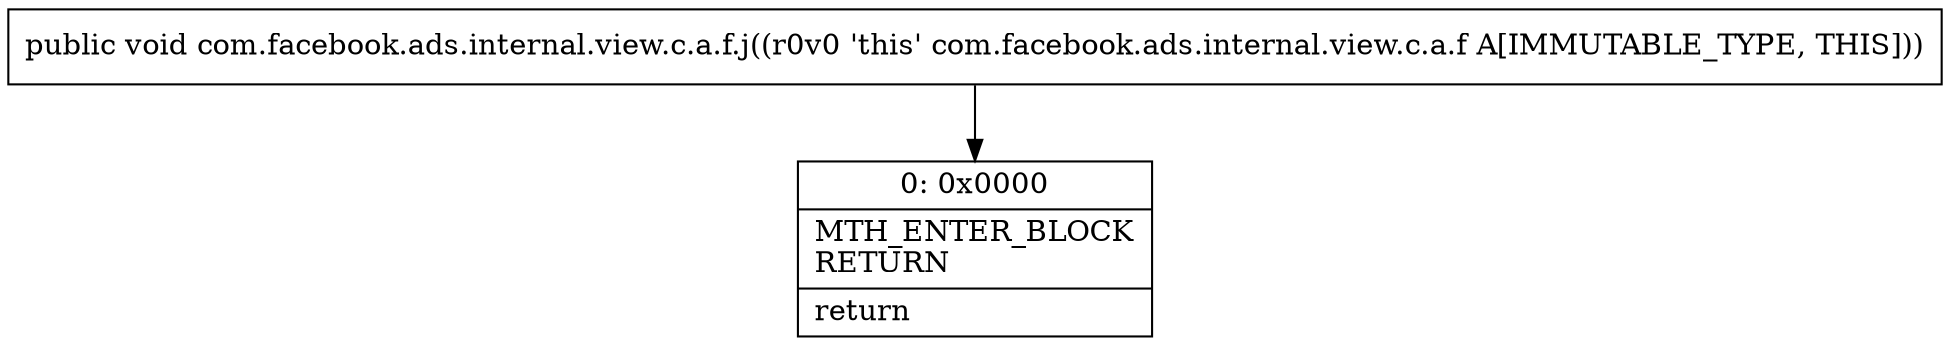 digraph "CFG forcom.facebook.ads.internal.view.c.a.f.j()V" {
Node_0 [shape=record,label="{0\:\ 0x0000|MTH_ENTER_BLOCK\lRETURN\l|return\l}"];
MethodNode[shape=record,label="{public void com.facebook.ads.internal.view.c.a.f.j((r0v0 'this' com.facebook.ads.internal.view.c.a.f A[IMMUTABLE_TYPE, THIS])) }"];
MethodNode -> Node_0;
}

